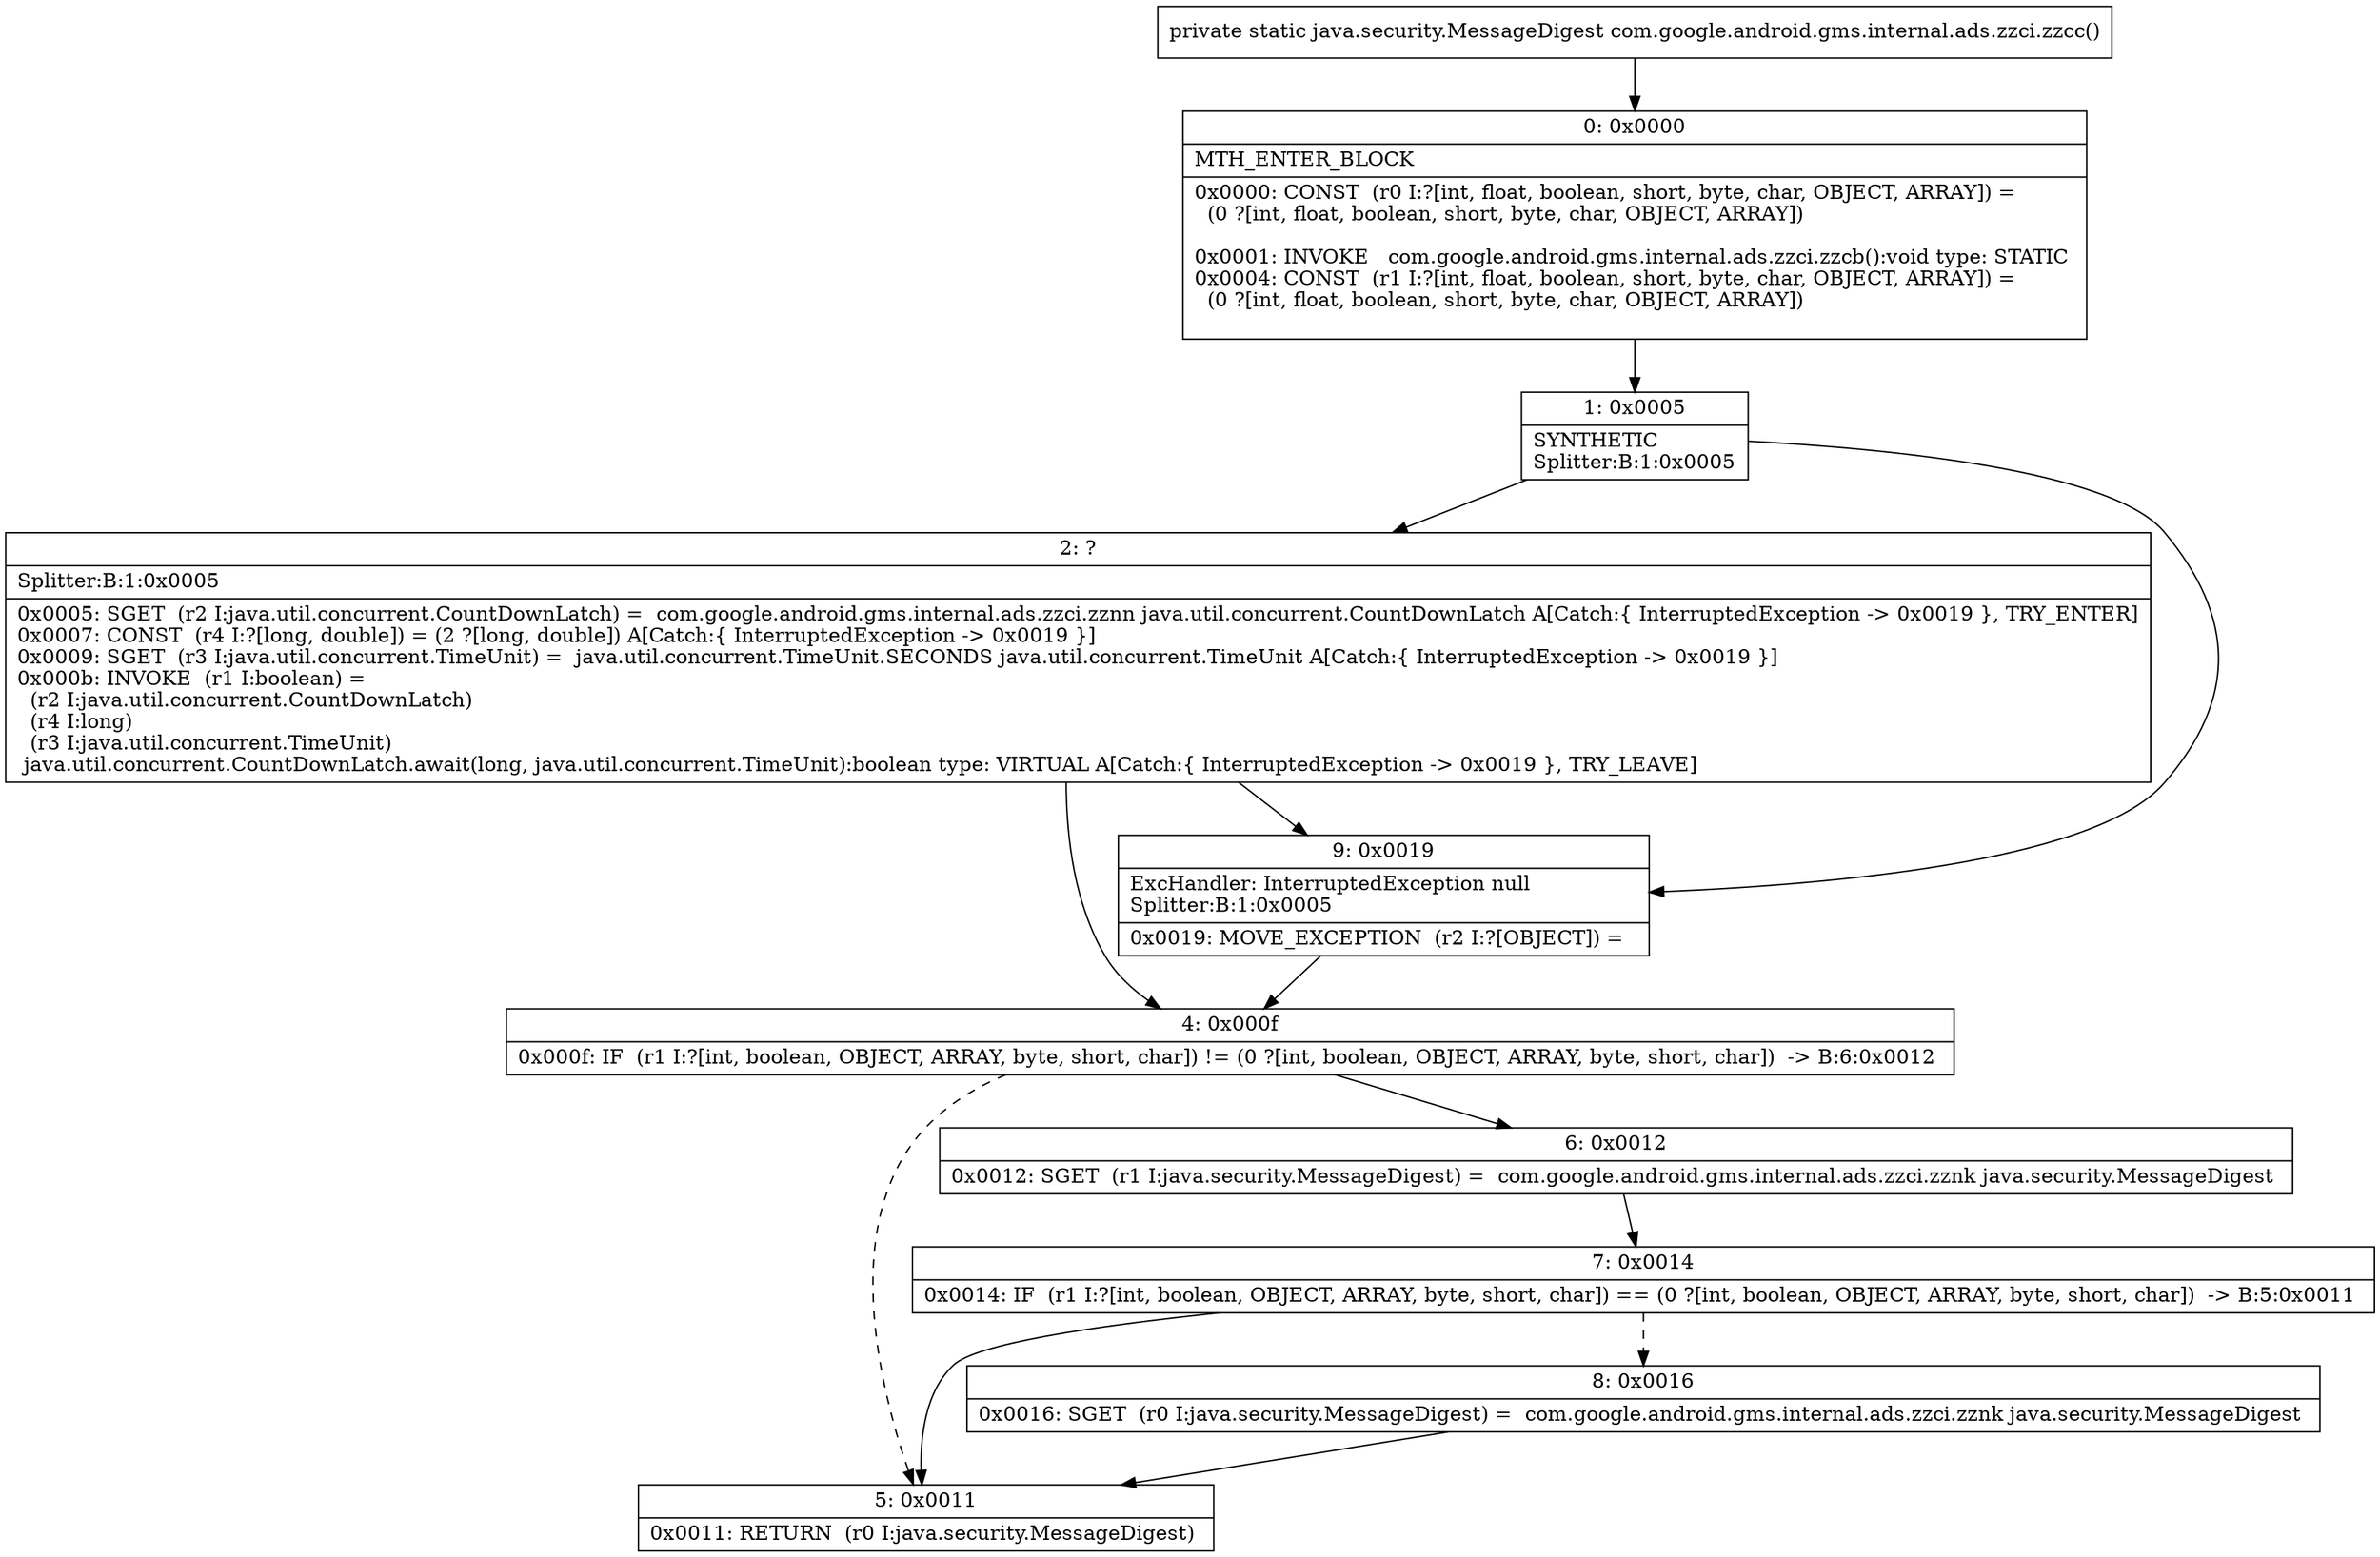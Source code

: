 digraph "CFG forcom.google.android.gms.internal.ads.zzci.zzcc()Ljava\/security\/MessageDigest;" {
Node_0 [shape=record,label="{0\:\ 0x0000|MTH_ENTER_BLOCK\l|0x0000: CONST  (r0 I:?[int, float, boolean, short, byte, char, OBJECT, ARRAY]) = \l  (0 ?[int, float, boolean, short, byte, char, OBJECT, ARRAY])\l \l0x0001: INVOKE   com.google.android.gms.internal.ads.zzci.zzcb():void type: STATIC \l0x0004: CONST  (r1 I:?[int, float, boolean, short, byte, char, OBJECT, ARRAY]) = \l  (0 ?[int, float, boolean, short, byte, char, OBJECT, ARRAY])\l \l}"];
Node_1 [shape=record,label="{1\:\ 0x0005|SYNTHETIC\lSplitter:B:1:0x0005\l}"];
Node_2 [shape=record,label="{2\:\ ?|Splitter:B:1:0x0005\l|0x0005: SGET  (r2 I:java.util.concurrent.CountDownLatch) =  com.google.android.gms.internal.ads.zzci.zznn java.util.concurrent.CountDownLatch A[Catch:\{ InterruptedException \-\> 0x0019 \}, TRY_ENTER]\l0x0007: CONST  (r4 I:?[long, double]) = (2 ?[long, double]) A[Catch:\{ InterruptedException \-\> 0x0019 \}]\l0x0009: SGET  (r3 I:java.util.concurrent.TimeUnit) =  java.util.concurrent.TimeUnit.SECONDS java.util.concurrent.TimeUnit A[Catch:\{ InterruptedException \-\> 0x0019 \}]\l0x000b: INVOKE  (r1 I:boolean) = \l  (r2 I:java.util.concurrent.CountDownLatch)\l  (r4 I:long)\l  (r3 I:java.util.concurrent.TimeUnit)\l java.util.concurrent.CountDownLatch.await(long, java.util.concurrent.TimeUnit):boolean type: VIRTUAL A[Catch:\{ InterruptedException \-\> 0x0019 \}, TRY_LEAVE]\l}"];
Node_4 [shape=record,label="{4\:\ 0x000f|0x000f: IF  (r1 I:?[int, boolean, OBJECT, ARRAY, byte, short, char]) != (0 ?[int, boolean, OBJECT, ARRAY, byte, short, char])  \-\> B:6:0x0012 \l}"];
Node_5 [shape=record,label="{5\:\ 0x0011|0x0011: RETURN  (r0 I:java.security.MessageDigest) \l}"];
Node_6 [shape=record,label="{6\:\ 0x0012|0x0012: SGET  (r1 I:java.security.MessageDigest) =  com.google.android.gms.internal.ads.zzci.zznk java.security.MessageDigest \l}"];
Node_7 [shape=record,label="{7\:\ 0x0014|0x0014: IF  (r1 I:?[int, boolean, OBJECT, ARRAY, byte, short, char]) == (0 ?[int, boolean, OBJECT, ARRAY, byte, short, char])  \-\> B:5:0x0011 \l}"];
Node_8 [shape=record,label="{8\:\ 0x0016|0x0016: SGET  (r0 I:java.security.MessageDigest) =  com.google.android.gms.internal.ads.zzci.zznk java.security.MessageDigest \l}"];
Node_9 [shape=record,label="{9\:\ 0x0019|ExcHandler: InterruptedException null\lSplitter:B:1:0x0005\l|0x0019: MOVE_EXCEPTION  (r2 I:?[OBJECT]) =  \l}"];
MethodNode[shape=record,label="{private static java.security.MessageDigest com.google.android.gms.internal.ads.zzci.zzcc() }"];
MethodNode -> Node_0;
Node_0 -> Node_1;
Node_1 -> Node_2;
Node_1 -> Node_9;
Node_2 -> Node_9;
Node_2 -> Node_4;
Node_4 -> Node_5[style=dashed];
Node_4 -> Node_6;
Node_6 -> Node_7;
Node_7 -> Node_5;
Node_7 -> Node_8[style=dashed];
Node_8 -> Node_5;
Node_9 -> Node_4;
}

